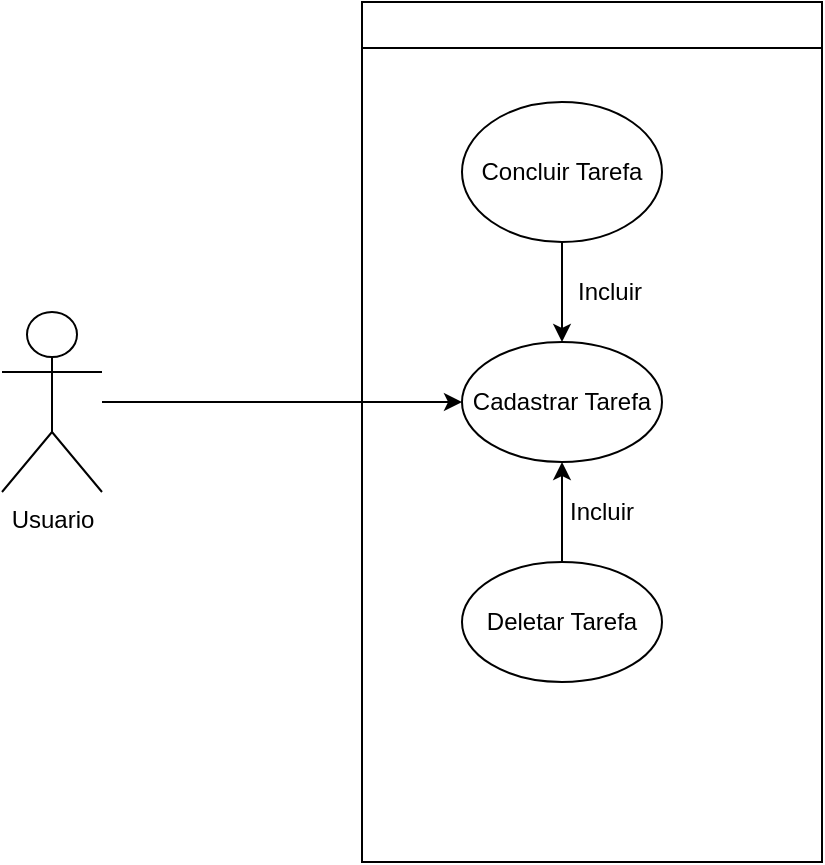 <mxfile version="21.1.7" type="github">
  <diagram name="Página-1" id="N74XK-zslsGlEri3dtBZ">
    <mxGraphModel dx="880" dy="1653" grid="1" gridSize="10" guides="1" tooltips="1" connect="1" arrows="1" fold="1" page="1" pageScale="1" pageWidth="827" pageHeight="1169" math="0" shadow="0">
      <root>
        <mxCell id="0" />
        <mxCell id="1" parent="0" />
        <mxCell id="WgHTUZSi_5U--eoc-lZd-3" value="" style="edgeStyle=orthogonalEdgeStyle;rounded=0;orthogonalLoop=1;jettySize=auto;html=1;" parent="1" source="WgHTUZSi_5U--eoc-lZd-1" target="WgHTUZSi_5U--eoc-lZd-2" edge="1">
          <mxGeometry relative="1" as="geometry" />
        </mxCell>
        <mxCell id="WgHTUZSi_5U--eoc-lZd-1" value="Usuario" style="shape=umlActor;verticalLabelPosition=bottom;verticalAlign=top;html=1;outlineConnect=0;" parent="1" vertex="1">
          <mxGeometry x="110" y="-15" width="50" height="90" as="geometry" />
        </mxCell>
        <mxCell id="2cK0rz6sp0a8jttkShVE-1" value="" style="swimlane;whiteSpace=wrap;html=1;" vertex="1" parent="1">
          <mxGeometry x="290" y="-170" width="230" height="430" as="geometry">
            <mxRectangle x="290" y="-170" width="50" height="40" as="alternateBounds" />
          </mxGeometry>
        </mxCell>
        <mxCell id="WgHTUZSi_5U--eoc-lZd-2" value="Cadastrar Tarefa" style="ellipse;whiteSpace=wrap;html=1;" parent="2cK0rz6sp0a8jttkShVE-1" vertex="1">
          <mxGeometry x="50" y="170" width="100" height="60" as="geometry" />
        </mxCell>
        <mxCell id="2cK0rz6sp0a8jttkShVE-3" value="" style="edgeStyle=orthogonalEdgeStyle;rounded=0;orthogonalLoop=1;jettySize=auto;html=1;" edge="1" parent="2cK0rz6sp0a8jttkShVE-1" source="2cK0rz6sp0a8jttkShVE-2" target="WgHTUZSi_5U--eoc-lZd-2">
          <mxGeometry relative="1" as="geometry" />
        </mxCell>
        <mxCell id="2cK0rz6sp0a8jttkShVE-2" value="Concluir Tarefa" style="ellipse;whiteSpace=wrap;html=1;" vertex="1" parent="2cK0rz6sp0a8jttkShVE-1">
          <mxGeometry x="50" y="50" width="100" height="70" as="geometry" />
        </mxCell>
        <mxCell id="2cK0rz6sp0a8jttkShVE-5" value="" style="edgeStyle=orthogonalEdgeStyle;rounded=0;orthogonalLoop=1;jettySize=auto;html=1;" edge="1" parent="2cK0rz6sp0a8jttkShVE-1" source="2cK0rz6sp0a8jttkShVE-4" target="WgHTUZSi_5U--eoc-lZd-2">
          <mxGeometry relative="1" as="geometry" />
        </mxCell>
        <mxCell id="2cK0rz6sp0a8jttkShVE-4" value="Deletar Tarefa" style="ellipse;whiteSpace=wrap;html=1;" vertex="1" parent="2cK0rz6sp0a8jttkShVE-1">
          <mxGeometry x="50" y="280" width="100" height="60" as="geometry" />
        </mxCell>
        <mxCell id="2cK0rz6sp0a8jttkShVE-6" value="Incluir" style="text;html=1;strokeColor=none;fillColor=none;align=center;verticalAlign=middle;whiteSpace=wrap;rounded=0;" vertex="1" parent="2cK0rz6sp0a8jttkShVE-1">
          <mxGeometry x="90" y="240" width="60" height="30" as="geometry" />
        </mxCell>
        <mxCell id="2cK0rz6sp0a8jttkShVE-9" value="Incluir" style="text;html=1;strokeColor=none;fillColor=none;align=center;verticalAlign=middle;whiteSpace=wrap;rounded=0;" vertex="1" parent="2cK0rz6sp0a8jttkShVE-1">
          <mxGeometry x="94" y="130" width="60" height="30" as="geometry" />
        </mxCell>
      </root>
    </mxGraphModel>
  </diagram>
</mxfile>
